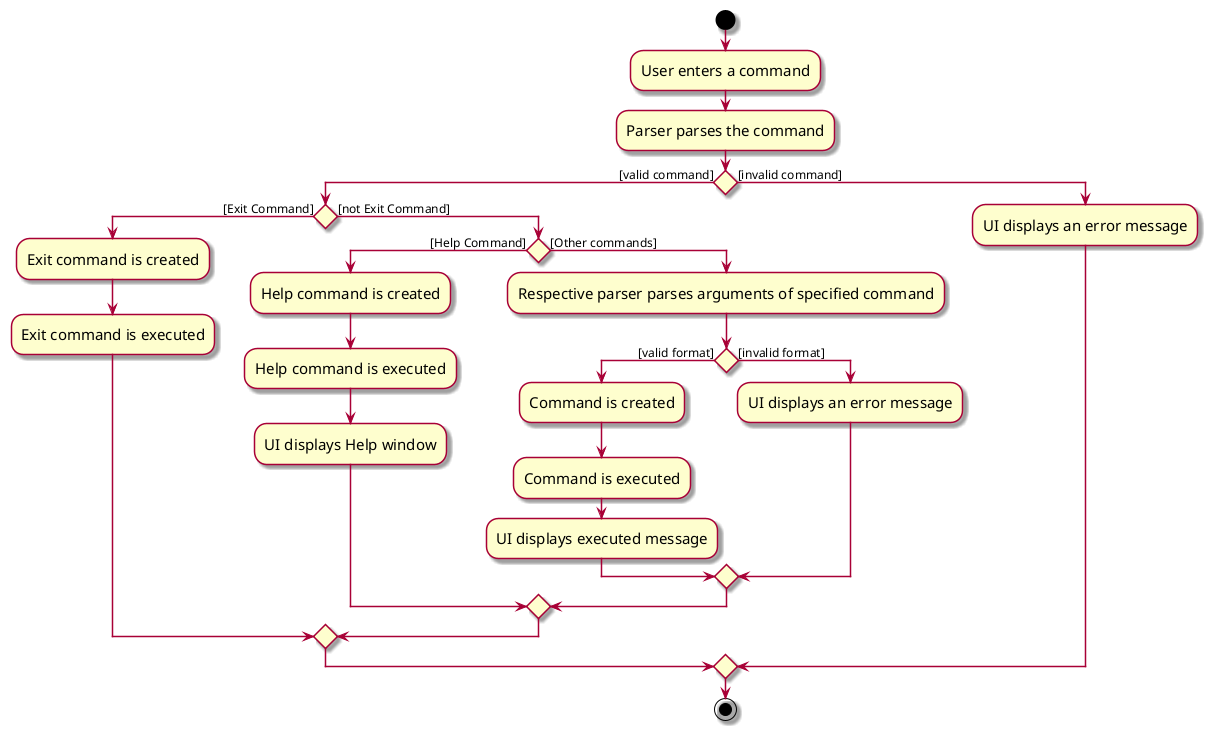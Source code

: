 @startuml
skin rose
skinparam ActivityFontSize 15
skinparam ArrowFontSize 12
start

:User enters a command;
:Parser parses the command;

if () then ([valid command])
    if () then ([Exit Command])
        :Exit command is created;
        :Exit command is executed;

    else ([not Exit Command])
        if () then ([Help Command])
            :Help command is created;
            :Help command is executed;
            :UI displays Help window;

        else ([Other commands])
            :Respective parser parses arguments of specified command;
            if () then ([valid format])
                :Command is created;
                :Command is executed;
                :UI displays executed message;

            else ([invalid format])
                :UI displays an error message;

            endif
        endif
    endif
else ([invalid command])
    :UI displays an error message;

endif
stop
@enduml
